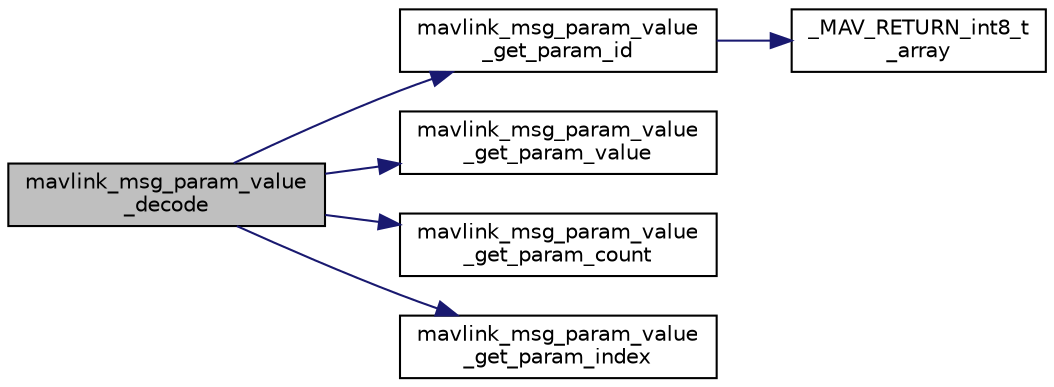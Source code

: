 digraph "mavlink_msg_param_value_decode"
{
 // INTERACTIVE_SVG=YES
  edge [fontname="Helvetica",fontsize="10",labelfontname="Helvetica",labelfontsize="10"];
  node [fontname="Helvetica",fontsize="10",shape=record];
  rankdir="LR";
  Node1 [label="mavlink_msg_param_value\l_decode",height=0.2,width=0.4,color="black", fillcolor="grey75", style="filled" fontcolor="black"];
  Node1 -> Node2 [color="midnightblue",fontsize="10",style="solid",fontname="Helvetica"];
  Node2 [label="mavlink_msg_param_value\l_get_param_id",height=0.2,width=0.4,color="black", fillcolor="white", style="filled",URL="$v0_89_2common_2mavlink__msg__param__value_8h.html#a89a62993480a64dd815a97abdb4d6764",tooltip="Send a param_value message. "];
  Node2 -> Node3 [color="midnightblue",fontsize="10",style="solid",fontname="Helvetica"];
  Node3 [label="_MAV_RETURN_int8_t\l_array",height=0.2,width=0.4,color="black", fillcolor="white", style="filled",URL="$v0_89_2protocol_8h.html#a376f7eb3a7e5c20aac470d3571efdf00"];
  Node1 -> Node4 [color="midnightblue",fontsize="10",style="solid",fontname="Helvetica"];
  Node4 [label="mavlink_msg_param_value\l_get_param_value",height=0.2,width=0.4,color="black", fillcolor="white", style="filled",URL="$v0_89_2common_2mavlink__msg__param__value_8h.html#a1f637b50a1823b199f3c93fb98b91559",tooltip="Get field param_value from param_value message. "];
  Node1 -> Node5 [color="midnightblue",fontsize="10",style="solid",fontname="Helvetica"];
  Node5 [label="mavlink_msg_param_value\l_get_param_count",height=0.2,width=0.4,color="black", fillcolor="white", style="filled",URL="$v0_89_2common_2mavlink__msg__param__value_8h.html#a2f1f32bb7d5f2475f0d8d5b2a0740d81",tooltip="Get field param_count from param_value message. "];
  Node1 -> Node6 [color="midnightblue",fontsize="10",style="solid",fontname="Helvetica"];
  Node6 [label="mavlink_msg_param_value\l_get_param_index",height=0.2,width=0.4,color="black", fillcolor="white", style="filled",URL="$v0_89_2common_2mavlink__msg__param__value_8h.html#af8fa9f4c51002d198889ba16cb8a8f4c",tooltip="Get field param_index from param_value message. "];
}
